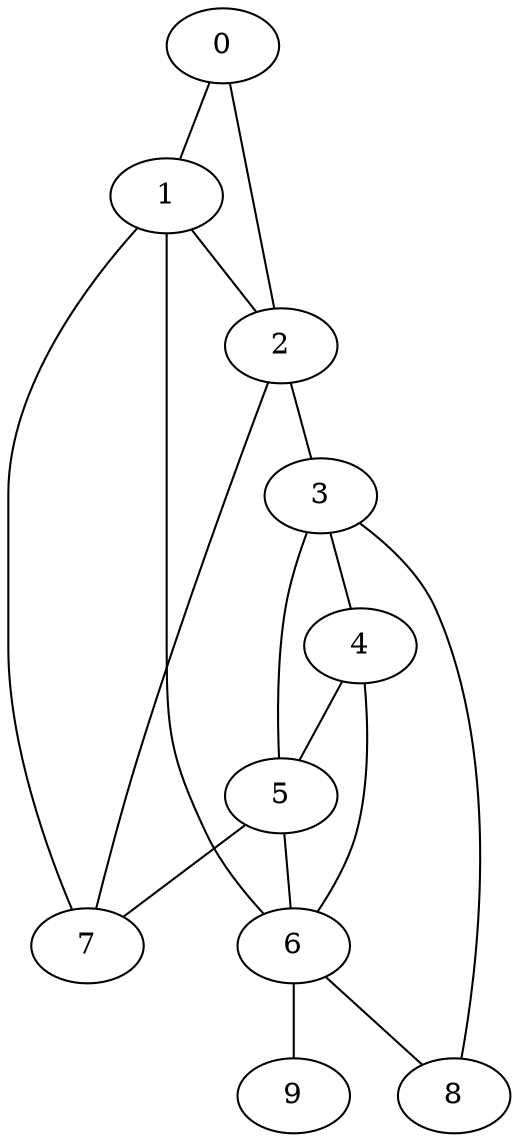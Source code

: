 
graph graphname {
    0 -- 1
0 -- 2
1 -- 2
1 -- 6
1 -- 7
2 -- 3
2 -- 7
3 -- 4
3 -- 8
3 -- 5
4 -- 5
4 -- 6
5 -- 6
5 -- 7
6 -- 8
6 -- 9

}
